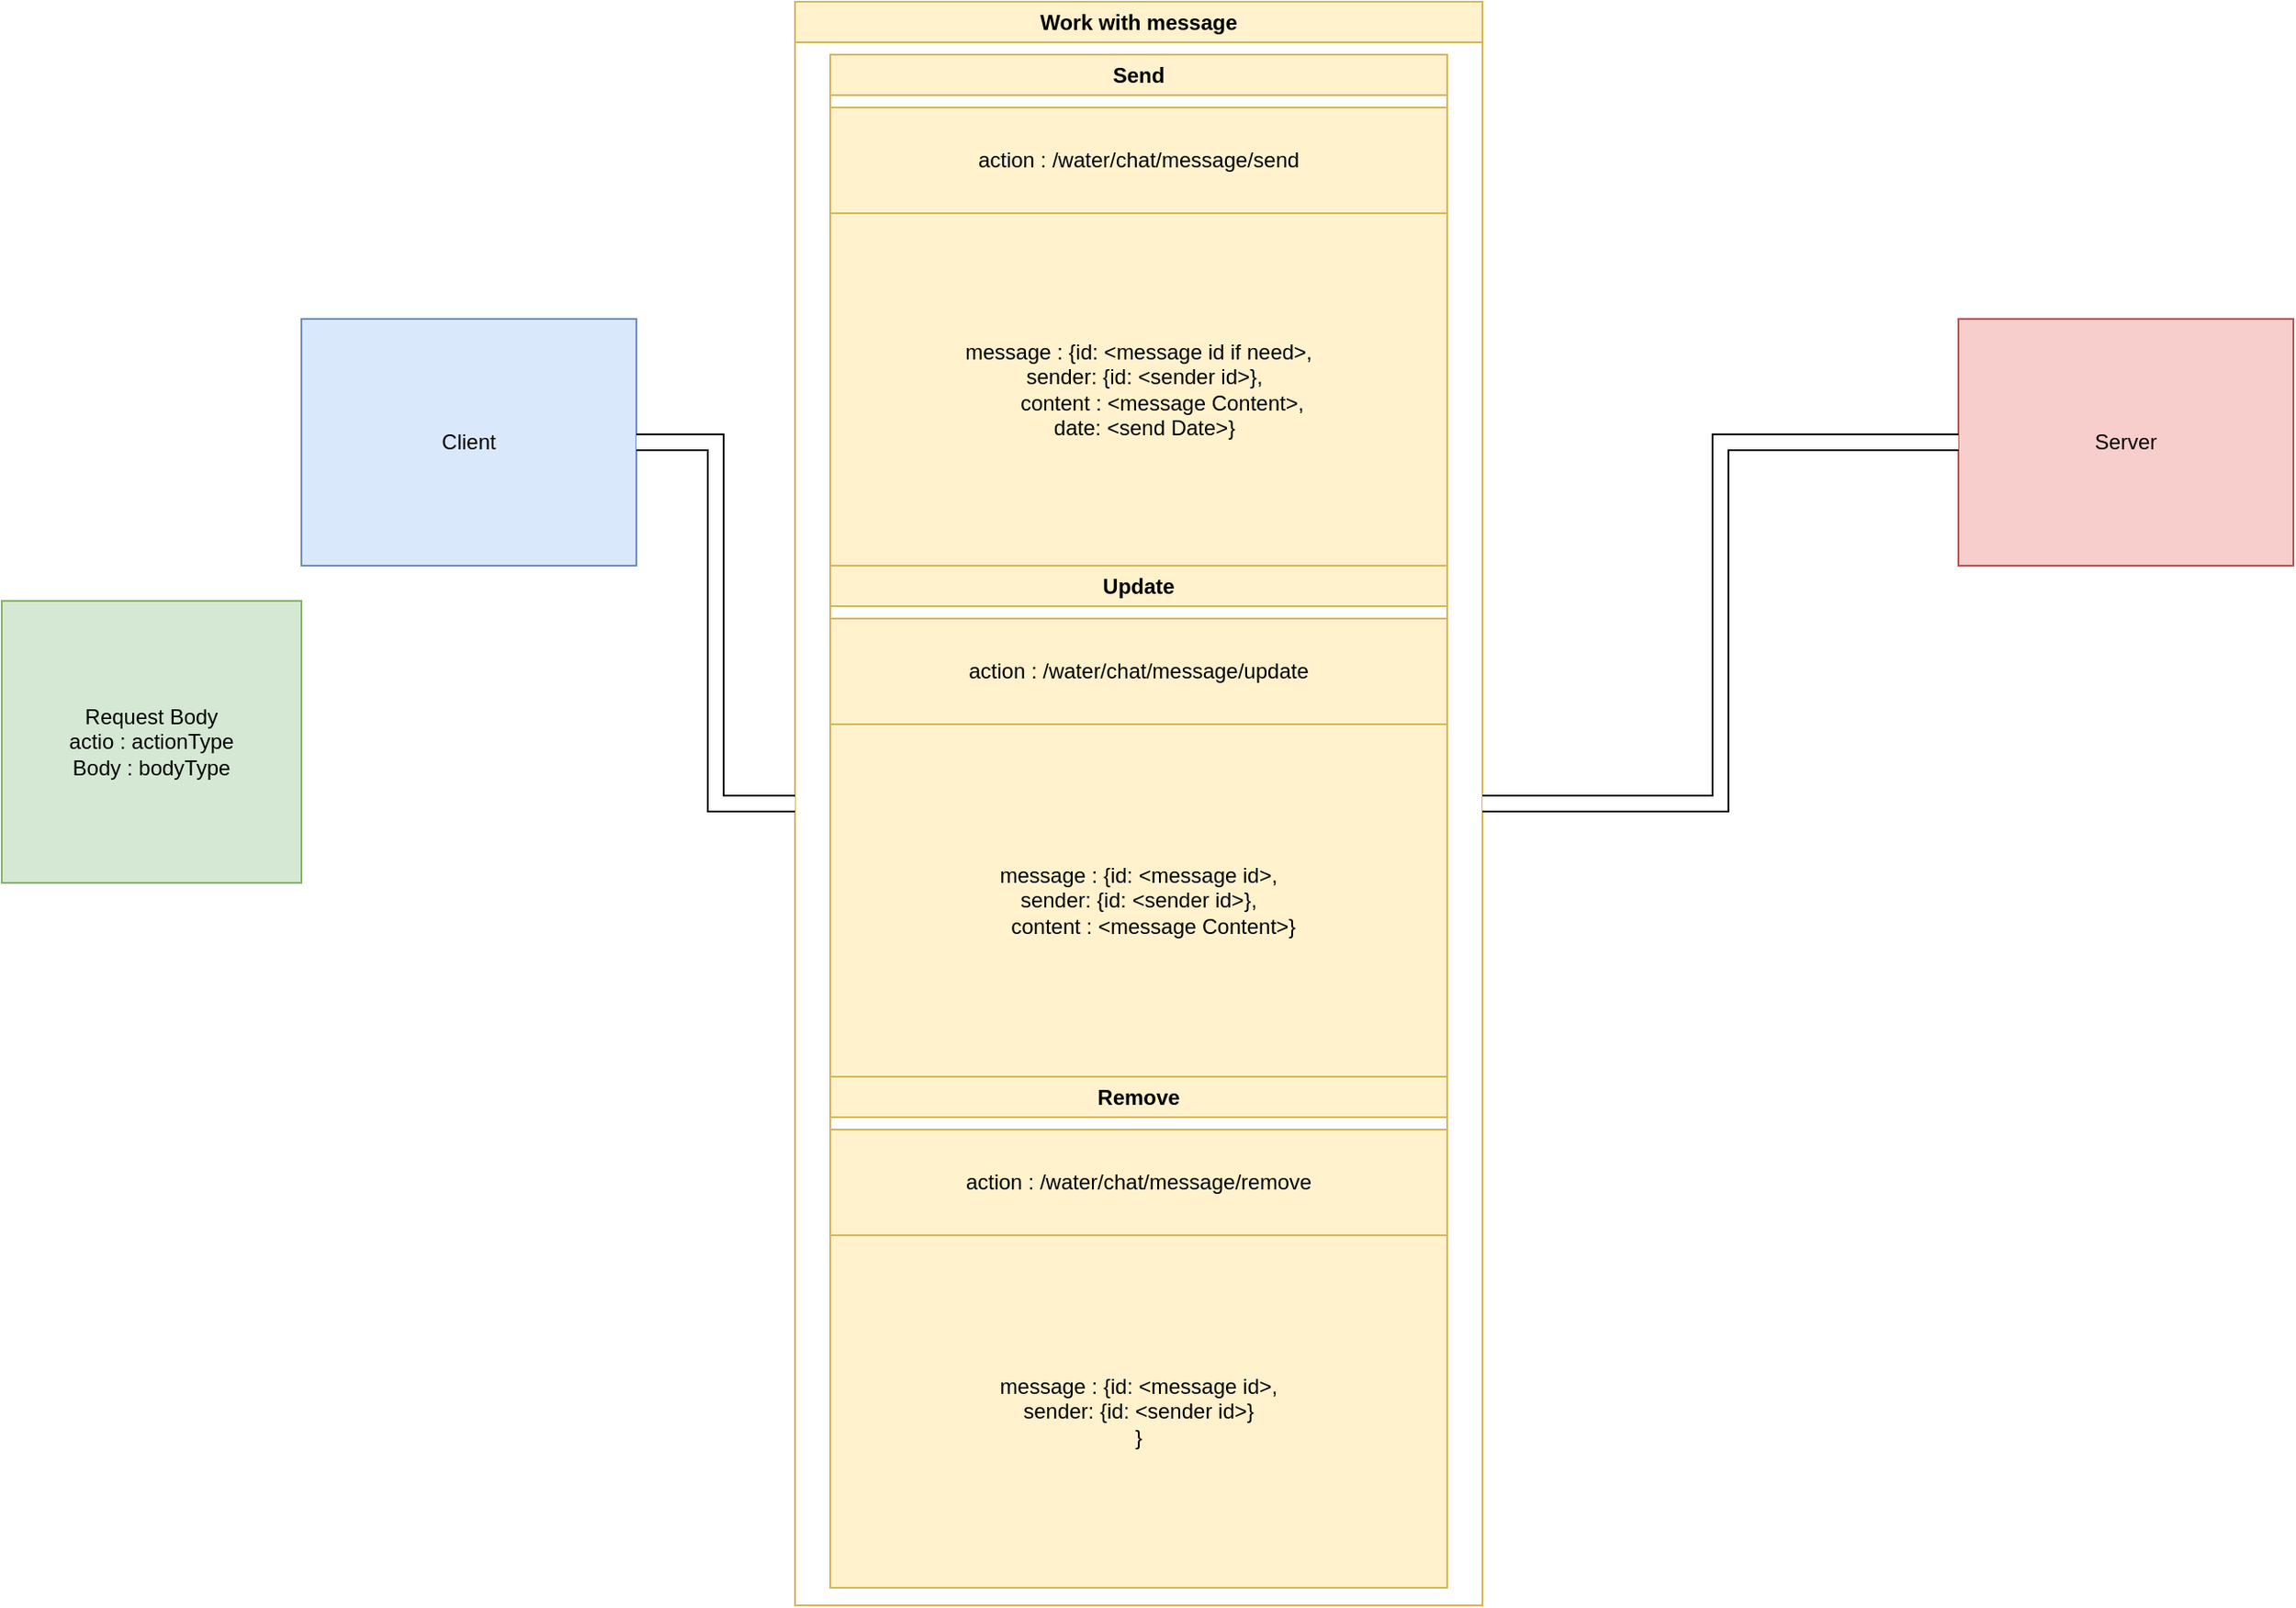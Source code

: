 <mxfile version="21.6.9" type="github">
  <diagram name="Страница — 1" id="hyKvDjIBRFFXDoA74jE9">
    <mxGraphModel dx="1402" dy="951" grid="1" gridSize="10" guides="1" tooltips="1" connect="1" arrows="1" fold="1" page="0" pageScale="1" pageWidth="827" pageHeight="1169" math="0" shadow="0">
      <root>
        <mxCell id="0" />
        <mxCell id="1" parent="0" />
        <mxCell id="7gLpIp8xyjIo4Bxls_Mm-1" value="Client" style="rounded=0;whiteSpace=wrap;html=1;fillColor=#dae8fc;strokeColor=#6c8ebf;" vertex="1" parent="1">
          <mxGeometry y="100" width="190" height="140" as="geometry" />
        </mxCell>
        <mxCell id="7gLpIp8xyjIo4Bxls_Mm-3" value="Request Body&lt;br&gt;actio : actionType&lt;br&gt;Body : bodyType" style="rounded=0;whiteSpace=wrap;html=1;fillColor=#d5e8d4;strokeColor=#82b366;" vertex="1" parent="1">
          <mxGeometry x="-170" y="260" width="170" height="160" as="geometry" />
        </mxCell>
        <mxCell id="7gLpIp8xyjIo4Bxls_Mm-4" value="Server" style="rounded=0;whiteSpace=wrap;html=1;fillColor=#f8cecc;strokeColor=#b85450;" vertex="1" parent="1">
          <mxGeometry x="940" y="100" width="190" height="140" as="geometry" />
        </mxCell>
        <mxCell id="7gLpIp8xyjIo4Bxls_Mm-14" value="Work with message" style="swimlane;whiteSpace=wrap;html=1;fillColor=#fff2cc;strokeColor=#d6b656;" vertex="1" parent="1">
          <mxGeometry x="280" y="-80" width="390" height="910" as="geometry" />
        </mxCell>
        <mxCell id="7gLpIp8xyjIo4Bxls_Mm-25" value="Send" style="swimlane;whiteSpace=wrap;html=1;fillColor=#fff2cc;strokeColor=#d6b656;" vertex="1" parent="7gLpIp8xyjIo4Bxls_Mm-14">
          <mxGeometry x="20" y="30" width="350" height="290" as="geometry" />
        </mxCell>
        <mxCell id="7gLpIp8xyjIo4Bxls_Mm-27" value="message :&amp;nbsp;{&lt;span style=&quot;background-color: initial;&quot;&gt;id: &amp;lt;message id if need&amp;gt;,&lt;/span&gt;&lt;br&gt;&lt;div&gt;&amp;nbsp; sender: {&lt;span style=&quot;background-color: initial;&quot;&gt;id: &amp;lt;sender id&amp;gt;&lt;/span&gt;&lt;span style=&quot;background-color: initial;&quot;&gt;},&lt;/span&gt;&lt;/div&gt;&lt;div&gt;&amp;nbsp;&lt;span style=&quot;white-space: pre;&quot;&gt;&#x9;&lt;/span&gt;content : &amp;lt;message Content&amp;gt;,&lt;/div&gt;&lt;div&gt;&amp;nbsp; date: &amp;lt;send Date&amp;gt;&lt;span style=&quot;background-color: initial;&quot;&gt;}&lt;/span&gt;&lt;/div&gt;" style="rounded=0;whiteSpace=wrap;html=1;fillColor=#fff2cc;strokeColor=#d6b656;" vertex="1" parent="7gLpIp8xyjIo4Bxls_Mm-25">
          <mxGeometry y="90" width="350" height="200" as="geometry" />
        </mxCell>
        <mxCell id="7gLpIp8xyjIo4Bxls_Mm-26" value="action :&amp;nbsp;/water/chat/message/send" style="whiteSpace=wrap;html=1;fillColor=#fff2cc;strokeColor=#d6b656;" vertex="1" parent="7gLpIp8xyjIo4Bxls_Mm-25">
          <mxGeometry y="30" width="350" height="60" as="geometry" />
        </mxCell>
        <mxCell id="7gLpIp8xyjIo4Bxls_Mm-28" value="Update" style="swimlane;whiteSpace=wrap;html=1;fillColor=#fff2cc;strokeColor=#d6b656;" vertex="1" parent="7gLpIp8xyjIo4Bxls_Mm-14">
          <mxGeometry x="20" y="320" width="350" height="290" as="geometry" />
        </mxCell>
        <mxCell id="7gLpIp8xyjIo4Bxls_Mm-29" value="message :&amp;nbsp;{&lt;span style=&quot;background-color: initial;&quot;&gt;id: &amp;lt;message id&amp;gt;&lt;/span&gt;&lt;span style=&quot;background-color: initial;&quot;&gt;,&lt;br&gt;&lt;/span&gt;sender: {id: &amp;lt;sender id&amp;gt;&lt;span style=&quot;border-color: var(--border-color); background-color: initial;&quot;&gt;},&lt;/span&gt;&lt;span style=&quot;background-color: initial;&quot;&gt;&lt;br&gt;&lt;/span&gt;&lt;div&gt;&amp;nbsp;&lt;span style=&quot;&quot;&gt;&lt;span style=&quot;white-space: pre;&quot;&gt;&amp;nbsp;&amp;nbsp;&amp;nbsp;&amp;nbsp;&lt;/span&gt;&lt;/span&gt;content : &amp;lt;message Content&amp;gt;&lt;span style=&quot;background-color: initial;&quot;&gt;}&lt;/span&gt;&lt;/div&gt;" style="rounded=0;whiteSpace=wrap;html=1;fillColor=#fff2cc;strokeColor=#d6b656;" vertex="1" parent="7gLpIp8xyjIo4Bxls_Mm-28">
          <mxGeometry y="90" width="350" height="200" as="geometry" />
        </mxCell>
        <mxCell id="7gLpIp8xyjIo4Bxls_Mm-30" value="action :&amp;nbsp;/water/chat/message/update" style="whiteSpace=wrap;html=1;fillColor=#fff2cc;strokeColor=#d6b656;" vertex="1" parent="7gLpIp8xyjIo4Bxls_Mm-28">
          <mxGeometry y="30" width="350" height="60" as="geometry" />
        </mxCell>
        <mxCell id="7gLpIp8xyjIo4Bxls_Mm-31" value="Remove" style="swimlane;whiteSpace=wrap;html=1;fillColor=#fff2cc;strokeColor=#d6b656;" vertex="1" parent="7gLpIp8xyjIo4Bxls_Mm-14">
          <mxGeometry x="20" y="610" width="350" height="290" as="geometry" />
        </mxCell>
        <mxCell id="7gLpIp8xyjIo4Bxls_Mm-32" value="message :&amp;nbsp;{id: &amp;lt;message id&amp;gt;,&lt;br&gt;sender: {&lt;span style=&quot;border-color: var(--border-color); background-color: initial;&quot;&gt;id: &amp;lt;sender id&amp;gt;&lt;/span&gt;&lt;span style=&quot;border-color: var(--border-color); background-color: initial;&quot;&gt;}&lt;/span&gt;&lt;span style=&quot;background-color: initial;&quot;&gt;&lt;br&gt;&lt;/span&gt;&lt;span style=&quot;background-color: initial;&quot;&gt;}&lt;/span&gt;&lt;span style=&quot;background-color: initial;&quot;&gt;&lt;br&gt;&lt;/span&gt;" style="rounded=0;whiteSpace=wrap;html=1;fillColor=#fff2cc;strokeColor=#d6b656;" vertex="1" parent="7gLpIp8xyjIo4Bxls_Mm-31">
          <mxGeometry y="90" width="350" height="200" as="geometry" />
        </mxCell>
        <mxCell id="7gLpIp8xyjIo4Bxls_Mm-33" value="action :&amp;nbsp;/water/chat/message/remove" style="whiteSpace=wrap;html=1;fillColor=#fff2cc;strokeColor=#d6b656;" vertex="1" parent="7gLpIp8xyjIo4Bxls_Mm-31">
          <mxGeometry y="30" width="350" height="60" as="geometry" />
        </mxCell>
        <mxCell id="7gLpIp8xyjIo4Bxls_Mm-17" value="" style="shape=filledEdge;curved=0;rounded=0;fixDash=1;endArrow=none;strokeWidth=10;fillColor=#ffffff;edgeStyle=orthogonalEdgeStyle;html=1;exitX=1;exitY=0.5;exitDx=0;exitDy=0;entryX=0;entryY=0.5;entryDx=0;entryDy=0;" edge="1" parent="1" source="7gLpIp8xyjIo4Bxls_Mm-1" target="7gLpIp8xyjIo4Bxls_Mm-14">
          <mxGeometry width="60" height="40" relative="1" as="geometry">
            <mxPoint x="240" y="340" as="sourcePoint" />
            <mxPoint x="300" y="300" as="targetPoint" />
          </mxGeometry>
        </mxCell>
        <mxCell id="7gLpIp8xyjIo4Bxls_Mm-18" value="" style="shape=filledEdge;curved=0;rounded=0;fixDash=1;endArrow=none;strokeWidth=10;fillColor=#ffffff;edgeStyle=orthogonalEdgeStyle;html=1;exitX=1;exitY=0.5;exitDx=0;exitDy=0;entryX=0;entryY=0.5;entryDx=0;entryDy=0;" edge="1" parent="1" source="7gLpIp8xyjIo4Bxls_Mm-14" target="7gLpIp8xyjIo4Bxls_Mm-4">
          <mxGeometry width="60" height="40" relative="1" as="geometry">
            <mxPoint x="740" y="340" as="sourcePoint" />
            <mxPoint x="800" y="300" as="targetPoint" />
          </mxGeometry>
        </mxCell>
      </root>
    </mxGraphModel>
  </diagram>
</mxfile>
